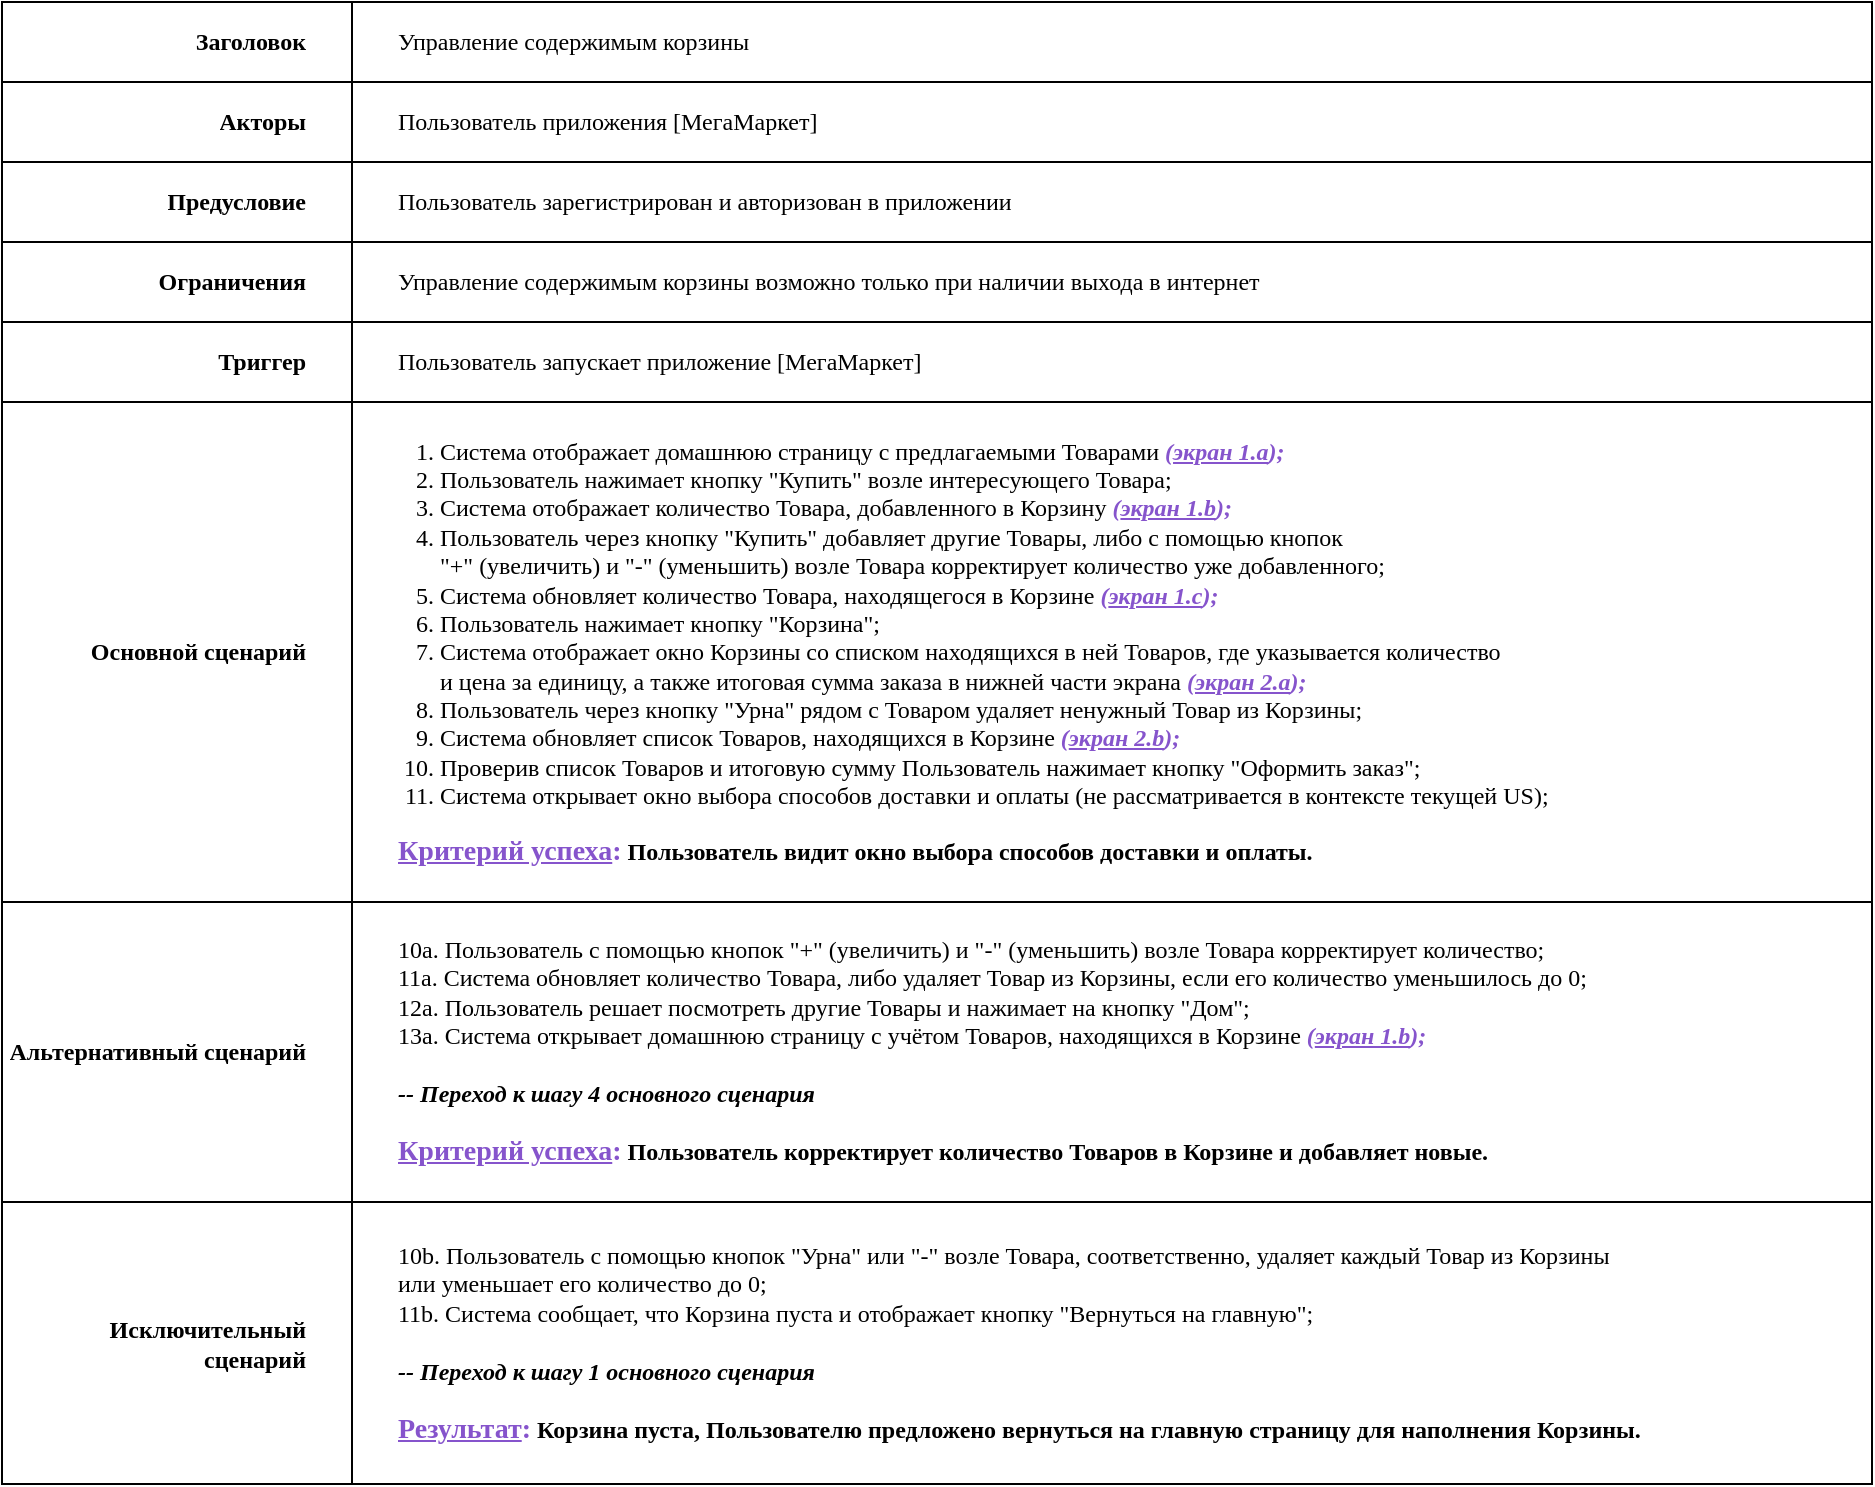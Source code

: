 <mxfile version="24.7.17">
  <diagram id="iSdH8Bf3Pxa846-qju2B" name="Шаблон">
    <mxGraphModel dx="2074" dy="1196" grid="1" gridSize="10" guides="1" tooltips="1" connect="1" arrows="1" fold="1" page="1" pageScale="1" pageWidth="1169" pageHeight="827" math="0" shadow="0">
      <root>
        <mxCell id="0" />
        <mxCell id="1" parent="0" />
        <mxCell id="5DFN9uElky3kn-lGwo1o-1" value="" style="shape=table;startSize=0;container=1;collapsible=0;childLayout=tableLayout;fontFamily=Comic Sans MS;" parent="1" vertex="1">
          <mxGeometry x="117" y="43" width="935" height="741" as="geometry" />
        </mxCell>
        <mxCell id="5DFN9uElky3kn-lGwo1o-6" value="" style="shape=tableRow;horizontal=0;startSize=0;swimlaneHead=0;swimlaneBody=0;strokeColor=inherit;top=0;left=0;bottom=0;right=0;collapsible=0;dropTarget=0;fillColor=none;points=[[0,0.5],[1,0.5]];portConstraint=eastwest;fontFamily=Comic Sans MS;" parent="5DFN9uElky3kn-lGwo1o-1" vertex="1">
          <mxGeometry width="935" height="40" as="geometry" />
        </mxCell>
        <mxCell id="5DFN9uElky3kn-lGwo1o-7" value="&lt;b&gt;Заголовок&lt;/b&gt;" style="shape=partialRectangle;html=1;whiteSpace=wrap;connectable=0;strokeColor=inherit;overflow=hidden;fillColor=none;top=0;left=0;bottom=0;right=0;pointerEvents=1;fontFamily=Comic Sans MS;align=right;spacingRight=21;" parent="5DFN9uElky3kn-lGwo1o-6" vertex="1">
          <mxGeometry width="175" height="40" as="geometry">
            <mxRectangle width="175" height="40" as="alternateBounds" />
          </mxGeometry>
        </mxCell>
        <mxCell id="5DFN9uElky3kn-lGwo1o-9" value="Управление содержимым корзины" style="shape=partialRectangle;html=1;whiteSpace=wrap;connectable=0;strokeColor=inherit;overflow=hidden;fillColor=none;top=0;left=0;bottom=0;right=0;pointerEvents=1;spacingLeft=21;spacingRight=7;fontFamily=Comic Sans MS;align=left;" parent="5DFN9uElky3kn-lGwo1o-6" vertex="1">
          <mxGeometry x="175" width="760" height="40" as="geometry">
            <mxRectangle width="760" height="40" as="alternateBounds" />
          </mxGeometry>
        </mxCell>
        <mxCell id="5DFN9uElky3kn-lGwo1o-10" value="" style="shape=tableRow;horizontal=0;startSize=0;swimlaneHead=0;swimlaneBody=0;strokeColor=inherit;top=0;left=0;bottom=0;right=0;collapsible=0;dropTarget=0;fillColor=none;points=[[0,0.5],[1,0.5]];portConstraint=eastwest;fontFamily=Comic Sans MS;" parent="5DFN9uElky3kn-lGwo1o-1" vertex="1">
          <mxGeometry y="40" width="935" height="40" as="geometry" />
        </mxCell>
        <mxCell id="5DFN9uElky3kn-lGwo1o-11" value="&lt;b&gt;Акторы&lt;/b&gt;" style="shape=partialRectangle;html=1;whiteSpace=wrap;connectable=0;strokeColor=inherit;overflow=hidden;fillColor=none;top=0;left=0;bottom=0;right=0;pointerEvents=1;fontFamily=Comic Sans MS;align=right;spacingRight=21;" parent="5DFN9uElky3kn-lGwo1o-10" vertex="1">
          <mxGeometry width="175" height="40" as="geometry">
            <mxRectangle width="175" height="40" as="alternateBounds" />
          </mxGeometry>
        </mxCell>
        <mxCell id="5DFN9uElky3kn-lGwo1o-13" value="Пользователь приложения [МегаМаркет]" style="shape=partialRectangle;html=1;whiteSpace=wrap;connectable=0;strokeColor=inherit;overflow=hidden;fillColor=none;top=0;left=0;bottom=0;right=0;pointerEvents=1;spacingLeft=21;spacingRight=7;fontFamily=Comic Sans MS;align=left;" parent="5DFN9uElky3kn-lGwo1o-10" vertex="1">
          <mxGeometry x="175" width="760" height="40" as="geometry">
            <mxRectangle width="760" height="40" as="alternateBounds" />
          </mxGeometry>
        </mxCell>
        <mxCell id="5DFN9uElky3kn-lGwo1o-14" value="" style="shape=tableRow;horizontal=0;startSize=0;swimlaneHead=0;swimlaneBody=0;strokeColor=inherit;top=0;left=0;bottom=0;right=0;collapsible=0;dropTarget=0;fillColor=none;points=[[0,0.5],[1,0.5]];portConstraint=eastwest;fontFamily=Comic Sans MS;" parent="5DFN9uElky3kn-lGwo1o-1" vertex="1">
          <mxGeometry y="80" width="935" height="40" as="geometry" />
        </mxCell>
        <mxCell id="5DFN9uElky3kn-lGwo1o-15" value="&lt;b&gt;Предусловие&lt;/b&gt;" style="shape=partialRectangle;html=1;whiteSpace=wrap;connectable=0;strokeColor=inherit;overflow=hidden;fillColor=none;top=0;left=0;bottom=0;right=0;pointerEvents=1;fontFamily=Comic Sans MS;align=right;spacingRight=21;" parent="5DFN9uElky3kn-lGwo1o-14" vertex="1">
          <mxGeometry width="175" height="40" as="geometry">
            <mxRectangle width="175" height="40" as="alternateBounds" />
          </mxGeometry>
        </mxCell>
        <mxCell id="5DFN9uElky3kn-lGwo1o-17" value="Пользователь зарегистрирован и авторизован в приложении" style="shape=partialRectangle;html=1;whiteSpace=wrap;connectable=0;strokeColor=inherit;overflow=hidden;fillColor=none;top=0;left=0;bottom=0;right=0;pointerEvents=1;spacingLeft=21;spacingRight=7;fontFamily=Comic Sans MS;align=left;" parent="5DFN9uElky3kn-lGwo1o-14" vertex="1">
          <mxGeometry x="175" width="760" height="40" as="geometry">
            <mxRectangle width="760" height="40" as="alternateBounds" />
          </mxGeometry>
        </mxCell>
        <mxCell id="5DFN9uElky3kn-lGwo1o-18" value="" style="shape=tableRow;horizontal=0;startSize=0;swimlaneHead=0;swimlaneBody=0;strokeColor=inherit;top=0;left=0;bottom=0;right=0;collapsible=0;dropTarget=0;fillColor=none;points=[[0,0.5],[1,0.5]];portConstraint=eastwest;fontFamily=Comic Sans MS;" parent="5DFN9uElky3kn-lGwo1o-1" vertex="1">
          <mxGeometry y="120" width="935" height="40" as="geometry" />
        </mxCell>
        <mxCell id="5DFN9uElky3kn-lGwo1o-19" value="&lt;b&gt;Ограничения&lt;/b&gt;" style="shape=partialRectangle;html=1;whiteSpace=wrap;connectable=0;strokeColor=inherit;overflow=hidden;fillColor=none;top=0;left=0;bottom=0;right=0;pointerEvents=1;fontFamily=Comic Sans MS;align=right;spacingRight=21;" parent="5DFN9uElky3kn-lGwo1o-18" vertex="1">
          <mxGeometry width="175" height="40" as="geometry">
            <mxRectangle width="175" height="40" as="alternateBounds" />
          </mxGeometry>
        </mxCell>
        <mxCell id="5DFN9uElky3kn-lGwo1o-21" value="Управление содержимым корзины возможно только при наличии выхода в интернет" style="shape=partialRectangle;html=1;whiteSpace=wrap;connectable=0;strokeColor=inherit;overflow=hidden;fillColor=none;top=0;left=0;bottom=0;right=0;pointerEvents=1;spacingLeft=21;spacingRight=7;fontFamily=Comic Sans MS;align=left;" parent="5DFN9uElky3kn-lGwo1o-18" vertex="1">
          <mxGeometry x="175" width="760" height="40" as="geometry">
            <mxRectangle width="760" height="40" as="alternateBounds" />
          </mxGeometry>
        </mxCell>
        <mxCell id="5DFN9uElky3kn-lGwo1o-22" value="" style="shape=tableRow;horizontal=0;startSize=0;swimlaneHead=0;swimlaneBody=0;strokeColor=inherit;top=0;left=0;bottom=0;right=0;collapsible=0;dropTarget=0;fillColor=none;points=[[0,0.5],[1,0.5]];portConstraint=eastwest;fontFamily=Comic Sans MS;" parent="5DFN9uElky3kn-lGwo1o-1" vertex="1">
          <mxGeometry y="160" width="935" height="40" as="geometry" />
        </mxCell>
        <mxCell id="5DFN9uElky3kn-lGwo1o-23" value="&lt;b&gt;Триггер&lt;/b&gt;" style="shape=partialRectangle;html=1;whiteSpace=wrap;connectable=0;strokeColor=inherit;overflow=hidden;fillColor=none;top=0;left=0;bottom=0;right=0;pointerEvents=1;fontFamily=Comic Sans MS;align=right;spacingRight=21;" parent="5DFN9uElky3kn-lGwo1o-22" vertex="1">
          <mxGeometry width="175" height="40" as="geometry">
            <mxRectangle width="175" height="40" as="alternateBounds" />
          </mxGeometry>
        </mxCell>
        <mxCell id="5DFN9uElky3kn-lGwo1o-25" value="Пользователь&amp;nbsp;запускает приложение&amp;nbsp;[МегаМаркет]" style="shape=partialRectangle;html=1;whiteSpace=wrap;connectable=0;strokeColor=inherit;overflow=hidden;fillColor=none;top=0;left=0;bottom=0;right=0;pointerEvents=1;spacingLeft=21;spacingRight=7;fontFamily=Comic Sans MS;align=left;" parent="5DFN9uElky3kn-lGwo1o-22" vertex="1">
          <mxGeometry x="175" width="760" height="40" as="geometry">
            <mxRectangle width="760" height="40" as="alternateBounds" />
          </mxGeometry>
        </mxCell>
        <mxCell id="5DFN9uElky3kn-lGwo1o-26" value="" style="shape=tableRow;horizontal=0;startSize=0;swimlaneHead=0;swimlaneBody=0;strokeColor=inherit;top=0;left=0;bottom=0;right=0;collapsible=0;dropTarget=0;fillColor=none;points=[[0,0.5],[1,0.5]];portConstraint=eastwest;fontFamily=Comic Sans MS;" parent="5DFN9uElky3kn-lGwo1o-1" vertex="1">
          <mxGeometry y="200" width="935" height="250" as="geometry" />
        </mxCell>
        <mxCell id="5DFN9uElky3kn-lGwo1o-27" value="&lt;b&gt;Основной сценарий&lt;/b&gt;" style="shape=partialRectangle;html=1;whiteSpace=wrap;connectable=0;strokeColor=inherit;overflow=hidden;fillColor=none;top=0;left=0;bottom=0;right=0;pointerEvents=1;fontFamily=Comic Sans MS;align=right;spacingRight=21;" parent="5DFN9uElky3kn-lGwo1o-26" vertex="1">
          <mxGeometry width="175" height="250" as="geometry">
            <mxRectangle width="175" height="250" as="alternateBounds" />
          </mxGeometry>
        </mxCell>
        <mxCell id="5DFN9uElky3kn-lGwo1o-29" value="&lt;ol style=&quot;padding-left: 21px; margin-left: 0px; margin-top: 0px;&quot;&gt;&lt;li&gt;&lt;span style=&quot;background-color: initial;&quot;&gt;Система отображает домашнюю страницу с предлагаемыми Товарами&lt;/span&gt;&lt;b style=&quot;background-color: initial;&quot;&gt;&lt;i&gt; &lt;font color=&quot;#8654cc&quot;&gt;(&lt;font style=&quot;text-decoration-line: underline;&quot;&gt;экран 1.a&lt;/font&gt;);&lt;/font&gt;&lt;/i&gt;&lt;/b&gt;&lt;/li&gt;&lt;li&gt;&lt;span style=&quot;background-color: initial;&quot;&gt;Пользователь нажимает кнопку &quot;Купить&quot; возле интересующего Товара;&lt;/span&gt;&lt;/li&gt;&lt;li&gt;&lt;span style=&quot;background-color: initial;&quot;&gt;Система отображает&amp;nbsp;количество Товара,&amp;nbsp;добавленного в Корзину&lt;/span&gt;&lt;b style=&quot;background-color: initial;&quot;&gt;&lt;i&gt;&amp;nbsp;&lt;font color=&quot;#8654cc&quot;&gt;(&lt;font style=&quot;text-decoration-line: underline;&quot;&gt;экран 1.b&lt;/font&gt;);&lt;/font&gt;&lt;/i&gt;&lt;/b&gt;&lt;/li&gt;&lt;li&gt;&lt;span style=&quot;background-color: initial;&quot;&gt;Пользователь&amp;nbsp;через кнопку &quot;Купить&quot;&amp;nbsp;добавляет другие Товары,&amp;nbsp;&lt;/span&gt;либо&amp;nbsp;&lt;span style=&quot;background-color: initial;&quot;&gt;с помощью кнопок &lt;br&gt;&quot;+&quot; (увеличить) и &quot;-&quot; (уменьшить) возле Товара корректирует&lt;/span&gt;&lt;span style=&quot;background-color: initial;&quot;&gt;&amp;nbsp;количество уже добавленного;&lt;/span&gt;&lt;/li&gt;&lt;li&gt;&lt;span style=&quot;background-color: initial;&quot;&gt;Система обновляет количество Товара, находящегося в Корзине&lt;/span&gt;&lt;b style=&quot;background-color: initial;&quot;&gt;&lt;i&gt;&amp;nbsp;&lt;font color=&quot;#8654cc&quot;&gt;(&lt;font style=&quot;text-decoration-line: underline;&quot;&gt;экран 1.c&lt;/font&gt;);&lt;/font&gt;&lt;/i&gt;&lt;/b&gt;&lt;/li&gt;&lt;li&gt;&lt;span style=&quot;background-color: initial;&quot;&gt;Пользователь нажимает кнопку &quot;Корзина&quot;;&lt;/span&gt;&lt;/li&gt;&lt;li&gt;&lt;span style=&quot;background-color: initial;&quot;&gt;Система отображает окно Корзины со списком&amp;nbsp;находящихся в ней Товаров, где указывается количество &lt;br&gt;и цена за единицу, а также итоговая сумма заказа в нижней части экрана&lt;/span&gt;&lt;b style=&quot;background-color: initial;&quot;&gt;&lt;i&gt;&amp;nbsp;&lt;font color=&quot;#8654cc&quot;&gt;(&lt;font style=&quot;text-decoration-line: underline;&quot;&gt;экран 2.a&lt;/font&gt;);&lt;/font&gt;&lt;/i&gt;&lt;/b&gt;&lt;/li&gt;&lt;li&gt;&lt;span style=&quot;background-color: initial;&quot;&gt;Пользователь через кнопку &quot;Урна&quot; рядом с Товаром&amp;nbsp;удаляет ненужный Товар из Корзины;&lt;/span&gt;&lt;/li&gt;&lt;li&gt;&lt;span style=&quot;background-color: initial;&quot;&gt;Система обновляет список Товаров, находящихся в Корзине&lt;/span&gt;&lt;b style=&quot;background-color: initial;&quot;&gt;&lt;i&gt;&amp;nbsp;&lt;font color=&quot;#8654cc&quot;&gt;(&lt;font style=&quot;text-decoration-line: underline;&quot;&gt;экран 2.b&lt;/font&gt;);&lt;/font&gt;&lt;/i&gt;&lt;/b&gt;&lt;/li&gt;&lt;li&gt;&lt;span style=&quot;background-color: initial;&quot;&gt;Проверив список Товаров и итоговую сумму Пользователь нажимает кнопку &quot;Оформить заказ&quot;;&lt;/span&gt;&lt;/li&gt;&lt;li&gt;&lt;span style=&quot;background-color: initial;&quot;&gt;Система открывает окно выбора способов доставки и оплаты (не рассматривается в контексте текущей US);&lt;/span&gt;&lt;/li&gt;&lt;/ol&gt;&lt;b&gt;&lt;span style=&quot;background-color: initial;&quot;&gt;&lt;font size=&quot;1&quot; color=&quot;#8654cc&quot;&gt;&lt;u style=&quot;font-size: 14px;&quot;&gt;Критерий успеха&lt;/u&gt;&lt;span style=&quot;font-size: 14px;&quot;&gt;:&lt;/span&gt;&lt;/font&gt;&lt;/span&gt;&lt;span style=&quot;background-color: initial;&quot;&gt;&amp;nbsp;&lt;/span&gt;Пользователь&amp;nbsp;&lt;span style=&quot;background-color: initial;&quot;&gt;видит окно выбора способов доставки и оплаты.&lt;/span&gt;&lt;/b&gt;" style="shape=partialRectangle;html=1;whiteSpace=wrap;connectable=0;strokeColor=inherit;overflow=hidden;fillColor=none;top=0;left=0;bottom=0;right=0;pointerEvents=1;spacingLeft=21;spacingRight=7;fontFamily=Comic Sans MS;align=left;" parent="5DFN9uElky3kn-lGwo1o-26" vertex="1">
          <mxGeometry x="175" width="760" height="250" as="geometry">
            <mxRectangle width="760" height="250" as="alternateBounds" />
          </mxGeometry>
        </mxCell>
        <mxCell id="5DFN9uElky3kn-lGwo1o-30" value="" style="shape=tableRow;horizontal=0;startSize=0;swimlaneHead=0;swimlaneBody=0;strokeColor=inherit;top=0;left=0;bottom=0;right=0;collapsible=0;dropTarget=0;fillColor=none;points=[[0,0.5],[1,0.5]];portConstraint=eastwest;fontFamily=Comic Sans MS;" parent="5DFN9uElky3kn-lGwo1o-1" vertex="1">
          <mxGeometry y="450" width="935" height="150" as="geometry" />
        </mxCell>
        <mxCell id="5DFN9uElky3kn-lGwo1o-31" value="&lt;b&gt;Альтернативный сценарий&lt;/b&gt;" style="shape=partialRectangle;html=1;whiteSpace=wrap;connectable=0;strokeColor=inherit;overflow=hidden;fillColor=none;top=0;left=0;bottom=0;right=0;pointerEvents=1;fontFamily=Comic Sans MS;align=right;spacingRight=21;" parent="5DFN9uElky3kn-lGwo1o-30" vertex="1">
          <mxGeometry width="175" height="150" as="geometry">
            <mxRectangle width="175" height="150" as="alternateBounds" />
          </mxGeometry>
        </mxCell>
        <mxCell id="5DFN9uElky3kn-lGwo1o-33" value="&lt;span style=&quot;background-color: initial;&quot;&gt;10а. Пользователь&lt;/span&gt;&amp;nbsp;&lt;span style=&quot;background-color: initial;&quot;&gt;с помощью кнопок &quot;+&quot; (увеличить) и &quot;-&quot; (уменьшить) возле Товара корректирует&lt;/span&gt;&lt;span style=&quot;background-color: initial;&quot;&gt;&amp;nbsp;количество;&lt;/span&gt;&lt;div&gt;11а. Система обновляет количество Товара, либо удаляет Товар из Корзины, если его количество уменьшилось до 0;&lt;br&gt;&lt;span style=&quot;background-color: initial;&quot;&gt;12а. Пользователь решает посмотреть другие Товары и нажимает на кнопку &quot;Дом&quot;;&lt;/span&gt;&lt;/div&gt;&lt;div&gt;13a. Система открывает домашнюю страницу с&amp;nbsp;&lt;span style=&quot;background-color: initial;&quot;&gt;учётом Товаров, находящихся в Корзине&lt;/span&gt;&lt;b style=&quot;background-color: initial;&quot;&gt;&lt;i&gt;&amp;nbsp;&lt;font color=&quot;#8654cc&quot;&gt;(&lt;font style=&quot;text-decoration-line: underline;&quot;&gt;экран 1.b&lt;/font&gt;);&lt;/font&gt;&lt;/i&gt;&lt;/b&gt;&lt;/div&gt;&lt;div&gt;&lt;br&gt;&lt;span style=&quot;background-color: initial;&quot;&gt;&lt;i&gt;&lt;b&gt;-- Переход к шагу 4 основного сценария&lt;/b&gt;&lt;/i&gt;&lt;/span&gt;&lt;/div&gt;&lt;div&gt;&lt;span style=&quot;background-color: initial;&quot;&gt;&lt;i&gt;&lt;b&gt;&lt;br&gt;&lt;/b&gt;&lt;/i&gt;&lt;/span&gt;&lt;/div&gt;&lt;div&gt;&lt;span style=&quot;background-color: initial;&quot;&gt;&lt;b&gt;&lt;font size=&quot;1&quot; color=&quot;#8654cc&quot;&gt;&lt;u style=&quot;font-size: 14px;&quot;&gt;Критерий успеха&lt;/u&gt;&lt;span style=&quot;font-size: 14px;&quot;&gt;:&lt;/span&gt;&lt;/font&gt;&lt;/b&gt;&lt;/span&gt;&lt;b style=&quot;background-color: initial;&quot;&gt;&amp;nbsp;Пользователь корректирует количество Товаров в Корзине и добавляет новые.&lt;/b&gt;&lt;span style=&quot;background-color: initial;&quot;&gt;&lt;i&gt;&lt;b&gt;&lt;br&gt;&lt;/b&gt;&lt;/i&gt;&lt;/span&gt;&lt;/div&gt;" style="shape=partialRectangle;html=1;whiteSpace=wrap;connectable=0;strokeColor=inherit;overflow=hidden;fillColor=none;top=0;left=0;bottom=0;right=0;pointerEvents=1;align=left;spacingLeft=21;spacingRight=7;fontFamily=Comic Sans MS;" parent="5DFN9uElky3kn-lGwo1o-30" vertex="1">
          <mxGeometry x="175" width="760" height="150" as="geometry">
            <mxRectangle width="760" height="150" as="alternateBounds" />
          </mxGeometry>
        </mxCell>
        <mxCell id="3GdmSkPxTMsJN_K1McYo-1" style="shape=tableRow;horizontal=0;startSize=0;swimlaneHead=0;swimlaneBody=0;strokeColor=inherit;top=0;left=0;bottom=0;right=0;collapsible=0;dropTarget=0;fillColor=none;points=[[0,0.5],[1,0.5]];portConstraint=eastwest;fontFamily=Comic Sans MS;" parent="5DFN9uElky3kn-lGwo1o-1" vertex="1">
          <mxGeometry y="600" width="935" height="141" as="geometry" />
        </mxCell>
        <mxCell id="3GdmSkPxTMsJN_K1McYo-2" value="&lt;b&gt;Исключительный сценарий&lt;/b&gt;" style="shape=partialRectangle;html=1;whiteSpace=wrap;connectable=0;strokeColor=inherit;overflow=hidden;fillColor=none;top=0;left=0;bottom=0;right=0;pointerEvents=1;fontFamily=Comic Sans MS;align=right;spacingRight=21;" parent="3GdmSkPxTMsJN_K1McYo-1" vertex="1">
          <mxGeometry width="175" height="141" as="geometry">
            <mxRectangle width="175" height="141" as="alternateBounds" />
          </mxGeometry>
        </mxCell>
        <mxCell id="3GdmSkPxTMsJN_K1McYo-3" value="&lt;span style=&quot;background-color: initial;&quot;&gt;10b. Пользователь&lt;/span&gt;&amp;nbsp;&lt;span style=&quot;background-color: initial;&quot;&gt;с помощью кнопок&lt;/span&gt;&lt;span style=&quot;background-color: initial;&quot;&gt;&amp;nbsp;&quot;Урна&quot;&lt;/span&gt;&lt;span style=&quot;background-color: initial;&quot;&gt;&amp;nbsp;или&lt;/span&gt;&amp;nbsp;&quot;-&quot;&lt;span style=&quot;background-color: initial;&quot;&gt;&amp;nbsp;возле Товара, соответственно, удаляет каждый Товар из Корзины&lt;/span&gt;&amp;nbsp;&lt;br&gt;или уменьшает его количество до 0&lt;span style=&quot;background-color: initial;&quot;&gt;;&lt;/span&gt;&lt;div&gt;11b. Система сообщает, что Корзина пуста и отображает кнопку &quot;Вернуться на главную&quot;;&lt;br&gt;&lt;/div&gt;&lt;div&gt;&lt;br&gt;&lt;/div&gt;&lt;div&gt;&lt;i&gt;&lt;b&gt;-- Переход к шагу 1 основного сценария&lt;/b&gt;&lt;/i&gt;&lt;br&gt;&lt;/div&gt;&lt;div&gt;&lt;br&gt;&lt;/div&gt;&lt;div&gt;&lt;span style=&quot;background-color: initial;&quot;&gt;&lt;b&gt;&lt;font size=&quot;1&quot; color=&quot;#8654cc&quot;&gt;&lt;span style=&quot;font-size: 14px;&quot;&gt;&lt;u&gt;Результат&lt;/u&gt;:&lt;/span&gt;&lt;/font&gt;&lt;/b&gt;&lt;/span&gt;&lt;b style=&quot;background-color: initial;&quot;&gt;&amp;nbsp;Корзина пуста, Пользователю предложено вернуться на главную страницу для наполнения Корзины.&lt;/b&gt;&lt;/div&gt;" style="shape=partialRectangle;html=1;whiteSpace=wrap;connectable=0;strokeColor=inherit;overflow=hidden;fillColor=none;top=0;left=0;bottom=0;right=0;pointerEvents=1;align=left;spacingLeft=21;spacingRight=7;fontFamily=Comic Sans MS;" parent="3GdmSkPxTMsJN_K1McYo-1" vertex="1">
          <mxGeometry x="175" width="760" height="141" as="geometry">
            <mxRectangle width="760" height="141" as="alternateBounds" />
          </mxGeometry>
        </mxCell>
      </root>
    </mxGraphModel>
  </diagram>
</mxfile>
